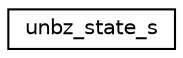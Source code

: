 digraph "Graphical Class Hierarchy"
{
 // LATEX_PDF_SIZE
  edge [fontname="Helvetica",fontsize="10",labelfontname="Helvetica",labelfontsize="10"];
  node [fontname="Helvetica",fontsize="10",shape=record];
  rankdir="LR";
  Node0 [label="unbz_state_s",height=0.2,width=0.4,color="black", fillcolor="white", style="filled",URL="$structunbz__state__s.html",tooltip=" "];
}
